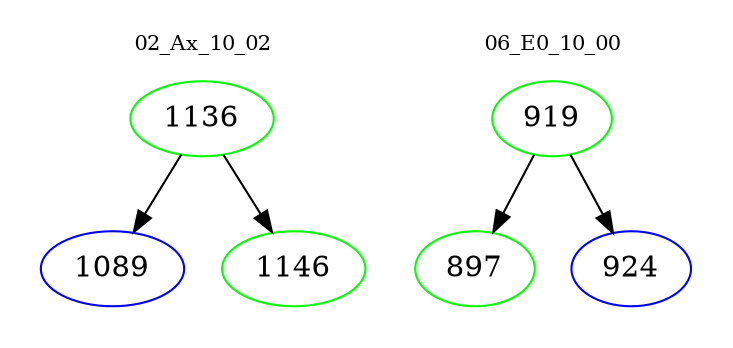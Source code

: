 digraph{
subgraph cluster_0 {
color = white
label = "02_Ax_10_02";
fontsize=10;
T0_1136 [label="1136", color="green"]
T0_1136 -> T0_1089 [color="black"]
T0_1089 [label="1089", color="blue"]
T0_1136 -> T0_1146 [color="black"]
T0_1146 [label="1146", color="green"]
}
subgraph cluster_1 {
color = white
label = "06_E0_10_00";
fontsize=10;
T1_919 [label="919", color="green"]
T1_919 -> T1_897 [color="black"]
T1_897 [label="897", color="green"]
T1_919 -> T1_924 [color="black"]
T1_924 [label="924", color="blue"]
}
}

